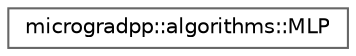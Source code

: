 digraph "Graphical Class Hierarchy"
{
 // LATEX_PDF_SIZE
  bgcolor="transparent";
  edge [fontname=Helvetica,fontsize=10,labelfontname=Helvetica,labelfontsize=10];
  node [fontname=Helvetica,fontsize=10,shape=box,height=0.2,width=0.4];
  rankdir="LR";
  Node0 [id="Node000000",label="microgradpp::algorithms::MLP",height=0.2,width=0.4,color="grey40", fillcolor="white", style="filled",URL="$classmicrogradpp_1_1algorithms_1_1_m_l_p.html",tooltip=" "];
}

